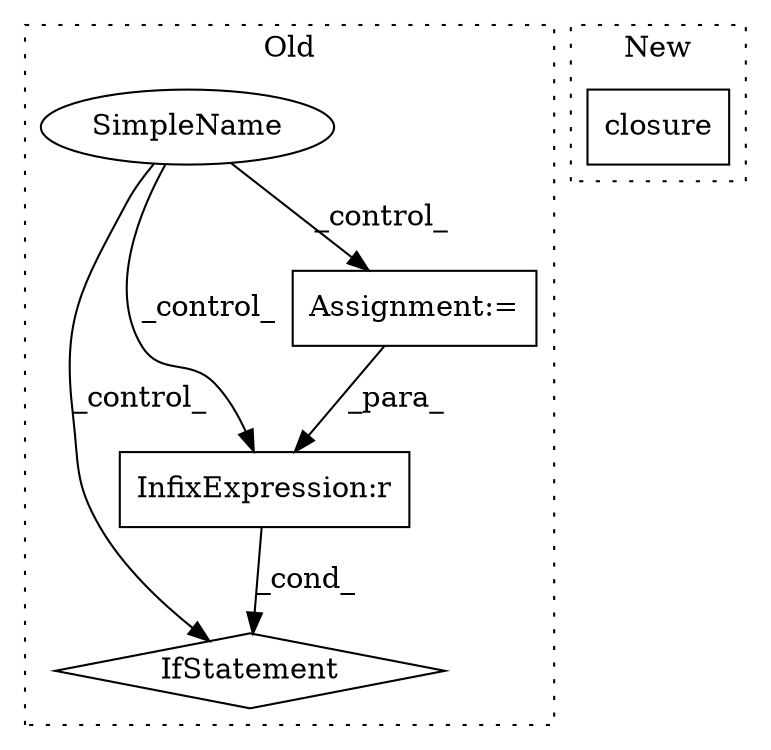 digraph G {
subgraph cluster0 {
1 [label="IfStatement" a="25" s="3563" l="3" shape="diamond"];
3 [label="InfixExpression:r" a="27" s="3554" l="4" shape="box"];
4 [label="Assignment:=" a="7" s="3465" l="1" shape="box"];
5 [label="SimpleName" a="42" s="" l="" shape="ellipse"];
label = "Old";
style="dotted";
}
subgraph cluster1 {
2 [label="closure" a="32" s="3380" l="9" shape="box"];
label = "New";
style="dotted";
}
3 -> 1 [label="_cond_"];
4 -> 3 [label="_para_"];
5 -> 1 [label="_control_"];
5 -> 4 [label="_control_"];
5 -> 3 [label="_control_"];
}